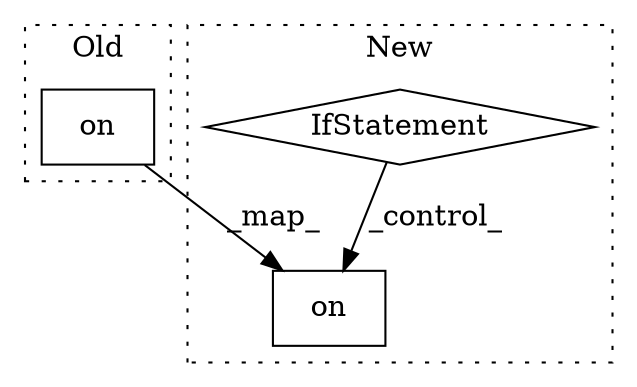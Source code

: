 digraph G {
subgraph cluster0 {
1 [label="on" a="32" s="2915" l="4" shape="box"];
label = "Old";
style="dotted";
}
subgraph cluster1 {
2 [label="on" a="32" s="3493" l="4" shape="box"];
3 [label="IfStatement" a="25" s="3389,3427" l="4,2" shape="diamond"];
label = "New";
style="dotted";
}
1 -> 2 [label="_map_"];
3 -> 2 [label="_control_"];
}